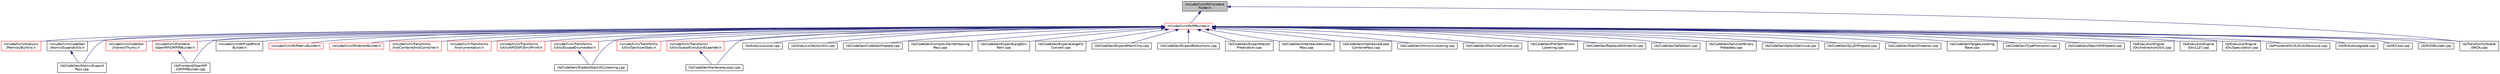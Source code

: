 digraph "include/llvm/IR/ConstantFolder.h"
{
 // LATEX_PDF_SIZE
  bgcolor="transparent";
  edge [fontname="Helvetica",fontsize="10",labelfontname="Helvetica",labelfontsize="10"];
  node [fontname="Helvetica",fontsize="10",shape=record];
  Node1 [label="include/llvm/IR/Constant\lFolder.h",height=0.2,width=0.4,color="black", fillcolor="grey75", style="filled", fontcolor="black",tooltip=" "];
  Node1 -> Node2 [dir="back",color="midnightblue",fontsize="10",style="solid",fontname="Helvetica"];
  Node2 [label="include/llvm/IR/IRBuilder.h",height=0.2,width=0.4,color="red",URL="$IRBuilder_8h.html",tooltip=" "];
  Node2 -> Node3 [dir="back",color="midnightblue",fontsize="10",style="solid",fontname="Helvetica"];
  Node3 [label="include/llvm/Analysis\l/MemoryBuiltins.h",height=0.2,width=0.4,color="red",URL="$MemoryBuiltins_8h.html",tooltip=" "];
  Node2 -> Node26 [dir="back",color="midnightblue",fontsize="10",style="solid",fontname="Helvetica"];
  Node26 [label="include/llvm/CodeGen\l/AtomicExpandUtils.h",height=0.2,width=0.4,color="black",URL="$AtomicExpandUtils_8h.html",tooltip=" "];
  Node26 -> Node27 [dir="back",color="midnightblue",fontsize="10",style="solid",fontname="Helvetica"];
  Node27 [label="lib/CodeGen/AtomicExpand\lPass.cpp",height=0.2,width=0.4,color="black",URL="$AtomicExpandPass_8cpp.html",tooltip=" "];
  Node2 -> Node28 [dir="back",color="midnightblue",fontsize="10",style="solid",fontname="Helvetica"];
  Node28 [label="include/llvm/CodeGen\l/IndirectThunks.h",height=0.2,width=0.4,color="red",URL="$IndirectThunks_8h.html",tooltip=" "];
  Node2 -> Node32 [dir="back",color="midnightblue",fontsize="10",style="solid",fontname="Helvetica"];
  Node32 [label="include/llvm/Frontend\l/OpenMP/OMPIRBuilder.h",height=0.2,width=0.4,color="red",URL="$OMPIRBuilder_8h.html",tooltip=" "];
  Node32 -> Node33 [dir="back",color="midnightblue",fontsize="10",style="solid",fontname="Helvetica"];
  Node33 [label="lib/Frontend/OpenMP\l/OMPIRBuilder.cpp",height=0.2,width=0.4,color="black",URL="$OMPIRBuilder_8cpp.html",tooltip=" "];
  Node2 -> Node35 [dir="back",color="midnightblue",fontsize="10",style="solid",fontname="Helvetica"];
  Node35 [label="include/llvm/IR/FixedPoint\lBuilder.h",height=0.2,width=0.4,color="black",URL="$FixedPointBuilder_8h.html",tooltip=" "];
  Node2 -> Node36 [dir="back",color="midnightblue",fontsize="10",style="solid",fontname="Helvetica"];
  Node36 [label="include/llvm/IR/MatrixBuilder.h",height=0.2,width=0.4,color="red",URL="$MatrixBuilder_8h.html",tooltip=" "];
  Node2 -> Node38 [dir="back",color="midnightblue",fontsize="10",style="solid",fontname="Helvetica"];
  Node38 [label="include/llvm/IR/VectorBuilder.h",height=0.2,width=0.4,color="red",URL="$VectorBuilder_8h.html",tooltip=" "];
  Node2 -> Node40 [dir="back",color="midnightblue",fontsize="10",style="solid",fontname="Helvetica"];
  Node40 [label="include/llvm/Transforms\l/InstCombine/InstCombiner.h",height=0.2,width=0.4,color="red",URL="$InstCombiner_8h.html",tooltip=" "];
  Node2 -> Node60 [dir="back",color="midnightblue",fontsize="10",style="solid",fontname="Helvetica"];
  Node60 [label="include/llvm/Transforms\l/Instrumentation.h",height=0.2,width=0.4,color="red",URL="$Instrumentation_8h.html",tooltip=" "];
  Node2 -> Node102 [dir="back",color="midnightblue",fontsize="10",style="solid",fontname="Helvetica"];
  Node102 [label="include/llvm/Transforms\l/Utils/AMDGPUEmitPrintf.h",height=0.2,width=0.4,color="red",URL="$AMDGPUEmitPrintf_8h.html",tooltip=" "];
  Node2 -> Node104 [dir="back",color="midnightblue",fontsize="10",style="solid",fontname="Helvetica"];
  Node104 [label="include/llvm/Transforms\l/Utils/EscapeEnumerator.h",height=0.2,width=0.4,color="red",URL="$EscapeEnumerator_8h.html",tooltip=" "];
  Node104 -> Node105 [dir="back",color="midnightblue",fontsize="10",style="solid",fontname="Helvetica"];
  Node105 [label="lib/CodeGen/ShadowStackGCLowering.cpp",height=0.2,width=0.4,color="black",URL="$ShadowStackGCLowering_8cpp.html",tooltip=" "];
  Node2 -> Node107 [dir="back",color="midnightblue",fontsize="10",style="solid",fontname="Helvetica"];
  Node107 [label="include/llvm/Transforms\l/Utils/SanitizerStats.h",height=0.2,width=0.4,color="red",URL="$SanitizerStats_8h.html",tooltip=" "];
  Node2 -> Node109 [dir="back",color="midnightblue",fontsize="10",style="solid",fontname="Helvetica"];
  Node109 [label="include/llvm/Transforms\l/Utils/ScalarEvolutionExpander.h",height=0.2,width=0.4,color="red",URL="$ScalarEvolutionExpander_8h.html",tooltip=" "];
  Node109 -> Node110 [dir="back",color="midnightblue",fontsize="10",style="solid",fontname="Helvetica"];
  Node110 [label="lib/CodeGen/HardwareLoops.cpp",height=0.2,width=0.4,color="black",URL="$HardwareLoops_8cpp.html",tooltip=" "];
  Node2 -> Node134 [dir="back",color="midnightblue",fontsize="10",style="solid",fontname="Helvetica"];
  Node134 [label="lib/Analysis/Local.cpp",height=0.2,width=0.4,color="black",URL="$Analysis_2Local_8cpp.html",tooltip=" "];
  Node2 -> Node135 [dir="back",color="midnightblue",fontsize="10",style="solid",fontname="Helvetica"];
  Node135 [label="lib/Analysis/VectorUtils.cpp",height=0.2,width=0.4,color="black",URL="$VectorUtils_8cpp.html",tooltip=" "];
  Node2 -> Node27 [dir="back",color="midnightblue",fontsize="10",style="solid",fontname="Helvetica"];
  Node2 -> Node136 [dir="back",color="midnightblue",fontsize="10",style="solid",fontname="Helvetica"];
  Node136 [label="lib/CodeGen/CodeGenPrepare.cpp",height=0.2,width=0.4,color="black",URL="$CodeGenPrepare_8cpp.html",tooltip=" "];
  Node2 -> Node137 [dir="back",color="midnightblue",fontsize="10",style="solid",fontname="Helvetica"];
  Node137 [label="lib/CodeGen/ComplexDeinterleaving\lPass.cpp",height=0.2,width=0.4,color="black",URL="$ComplexDeinterleavingPass_8cpp.html",tooltip=" "];
  Node2 -> Node138 [dir="back",color="midnightblue",fontsize="10",style="solid",fontname="Helvetica"];
  Node138 [label="lib/CodeGen/ExpandLargeDiv\lRem.cpp",height=0.2,width=0.4,color="black",URL="$ExpandLargeDivRem_8cpp.html",tooltip=" "];
  Node2 -> Node139 [dir="back",color="midnightblue",fontsize="10",style="solid",fontname="Helvetica"];
  Node139 [label="lib/CodeGen/ExpandLargeFp\lConvert.cpp",height=0.2,width=0.4,color="black",URL="$ExpandLargeFpConvert_8cpp.html",tooltip=" "];
  Node2 -> Node140 [dir="back",color="midnightblue",fontsize="10",style="solid",fontname="Helvetica"];
  Node140 [label="lib/CodeGen/ExpandMemCmp.cpp",height=0.2,width=0.4,color="black",URL="$ExpandMemCmp_8cpp.html",tooltip=" "];
  Node2 -> Node141 [dir="back",color="midnightblue",fontsize="10",style="solid",fontname="Helvetica"];
  Node141 [label="lib/CodeGen/ExpandReductions.cpp",height=0.2,width=0.4,color="black",URL="$ExpandReductions_8cpp.html",tooltip=" "];
  Node2 -> Node142 [dir="back",color="midnightblue",fontsize="10",style="solid",fontname="Helvetica"];
  Node142 [label="lib/CodeGen/ExpandVector\lPredication.cpp",height=0.2,width=0.4,color="black",URL="$ExpandVectorPredication_8cpp.html",tooltip=" "];
  Node2 -> Node110 [dir="back",color="midnightblue",fontsize="10",style="solid",fontname="Helvetica"];
  Node2 -> Node143 [dir="back",color="midnightblue",fontsize="10",style="solid",fontname="Helvetica"];
  Node143 [label="lib/CodeGen/InterleavedAccess\lPass.cpp",height=0.2,width=0.4,color="black",URL="$InterleavedAccessPass_8cpp.html",tooltip=" "];
  Node2 -> Node144 [dir="back",color="midnightblue",fontsize="10",style="solid",fontname="Helvetica"];
  Node144 [label="lib/CodeGen/InterleavedLoad\lCombinePass.cpp",height=0.2,width=0.4,color="black",URL="$InterleavedLoadCombinePass_8cpp.html",tooltip=" "];
  Node2 -> Node145 [dir="back",color="midnightblue",fontsize="10",style="solid",fontname="Helvetica"];
  Node145 [label="lib/CodeGen/IntrinsicLowering.cpp",height=0.2,width=0.4,color="black",URL="$IntrinsicLowering_8cpp.html",tooltip=" "];
  Node2 -> Node146 [dir="back",color="midnightblue",fontsize="10",style="solid",fontname="Helvetica"];
  Node146 [label="lib/CodeGen/MachineOutliner.cpp",height=0.2,width=0.4,color="black",URL="$MachineOutliner_8cpp.html",tooltip=" "];
  Node2 -> Node147 [dir="back",color="midnightblue",fontsize="10",style="solid",fontname="Helvetica"];
  Node147 [label="lib/CodeGen/PreISelIntrinsic\lLowering.cpp",height=0.2,width=0.4,color="black",URL="$PreISelIntrinsicLowering_8cpp.html",tooltip=" "];
  Node2 -> Node148 [dir="back",color="midnightblue",fontsize="10",style="solid",fontname="Helvetica"];
  Node148 [label="lib/CodeGen/ReplaceWithVeclib.cpp",height=0.2,width=0.4,color="black",URL="$ReplaceWithVeclib_8cpp.html",tooltip=" "];
  Node2 -> Node149 [dir="back",color="midnightblue",fontsize="10",style="solid",fontname="Helvetica"];
  Node149 [label="lib/CodeGen/SafeStack.cpp",height=0.2,width=0.4,color="black",URL="$SafeStack_8cpp.html",tooltip=" "];
  Node2 -> Node88 [dir="back",color="midnightblue",fontsize="10",style="solid",fontname="Helvetica"];
  Node88 [label="lib/CodeGen/SanitizerBinary\lMetadata.cpp",height=0.2,width=0.4,color="black",URL="$CodeGen_2SanitizerBinaryMetadata_8cpp.html",tooltip=" "];
  Node2 -> Node150 [dir="back",color="midnightblue",fontsize="10",style="solid",fontname="Helvetica"];
  Node150 [label="lib/CodeGen/SelectOptimize.cpp",height=0.2,width=0.4,color="black",URL="$SelectOptimize_8cpp.html",tooltip=" "];
  Node2 -> Node105 [dir="back",color="midnightblue",fontsize="10",style="solid",fontname="Helvetica"];
  Node2 -> Node151 [dir="back",color="midnightblue",fontsize="10",style="solid",fontname="Helvetica"];
  Node151 [label="lib/CodeGen/SjLjEHPrepare.cpp",height=0.2,width=0.4,color="black",URL="$SjLjEHPrepare_8cpp.html",tooltip=" "];
  Node2 -> Node152 [dir="back",color="midnightblue",fontsize="10",style="solid",fontname="Helvetica"];
  Node152 [label="lib/CodeGen/StackProtector.cpp",height=0.2,width=0.4,color="black",URL="$StackProtector_8cpp.html",tooltip=" "];
  Node2 -> Node153 [dir="back",color="midnightblue",fontsize="10",style="solid",fontname="Helvetica"];
  Node153 [label="lib/CodeGen/TargetLowering\lBase.cpp",height=0.2,width=0.4,color="black",URL="$TargetLoweringBase_8cpp.html",tooltip=" "];
  Node2 -> Node154 [dir="back",color="midnightblue",fontsize="10",style="solid",fontname="Helvetica"];
  Node154 [label="lib/CodeGen/TypePromotion.cpp",height=0.2,width=0.4,color="black",URL="$TypePromotion_8cpp.html",tooltip=" "];
  Node2 -> Node155 [dir="back",color="midnightblue",fontsize="10",style="solid",fontname="Helvetica"];
  Node155 [label="lib/CodeGen/WasmEHPrepare.cpp",height=0.2,width=0.4,color="black",URL="$WasmEHPrepare_8cpp.html",tooltip=" "];
  Node2 -> Node156 [dir="back",color="midnightblue",fontsize="10",style="solid",fontname="Helvetica"];
  Node156 [label="lib/ExecutionEngine\l/Orc/IndirectionUtils.cpp",height=0.2,width=0.4,color="black",URL="$IndirectionUtils_8cpp.html",tooltip=" "];
  Node2 -> Node157 [dir="back",color="midnightblue",fontsize="10",style="solid",fontname="Helvetica"];
  Node157 [label="lib/ExecutionEngine\l/Orc/LLJIT.cpp",height=0.2,width=0.4,color="black",URL="$LLJIT_8cpp.html",tooltip=" "];
  Node2 -> Node158 [dir="back",color="midnightblue",fontsize="10",style="solid",fontname="Helvetica"];
  Node158 [label="lib/ExecutionEngine\l/Orc/Speculation.cpp",height=0.2,width=0.4,color="black",URL="$Speculation_8cpp.html",tooltip=" "];
  Node2 -> Node159 [dir="back",color="midnightblue",fontsize="10",style="solid",fontname="Helvetica"];
  Node159 [label="lib/Frontend/HLSL/HLSLResource.cpp",height=0.2,width=0.4,color="black",URL="$HLSLResource_8cpp.html",tooltip=" "];
  Node2 -> Node33 [dir="back",color="midnightblue",fontsize="10",style="solid",fontname="Helvetica"];
  Node2 -> Node160 [dir="back",color="midnightblue",fontsize="10",style="solid",fontname="Helvetica"];
  Node160 [label="lib/IR/AutoUpgrade.cpp",height=0.2,width=0.4,color="black",URL="$AutoUpgrade_8cpp.html",tooltip=" "];
  Node2 -> Node161 [dir="back",color="midnightblue",fontsize="10",style="solid",fontname="Helvetica"];
  Node161 [label="lib/IR/Core.cpp",height=0.2,width=0.4,color="black",URL="$IR_2Core_8cpp.html",tooltip=" "];
  Node2 -> Node162 [dir="back",color="midnightblue",fontsize="10",style="solid",fontname="Helvetica"];
  Node162 [label="lib/IR/DIBuilder.cpp",height=0.2,width=0.4,color="black",URL="$DIBuilder_8cpp.html",tooltip=" "];
  Node2 -> Node316 [dir="back",color="midnightblue",fontsize="10",style="solid",fontname="Helvetica"];
  Node316 [label="lib/Transforms/Scalar\l/SROA.cpp",height=0.2,width=0.4,color="black",URL="$SROA_8cpp.html",tooltip=" "];
  Node1 -> Node316 [dir="back",color="midnightblue",fontsize="10",style="solid",fontname="Helvetica"];
}
